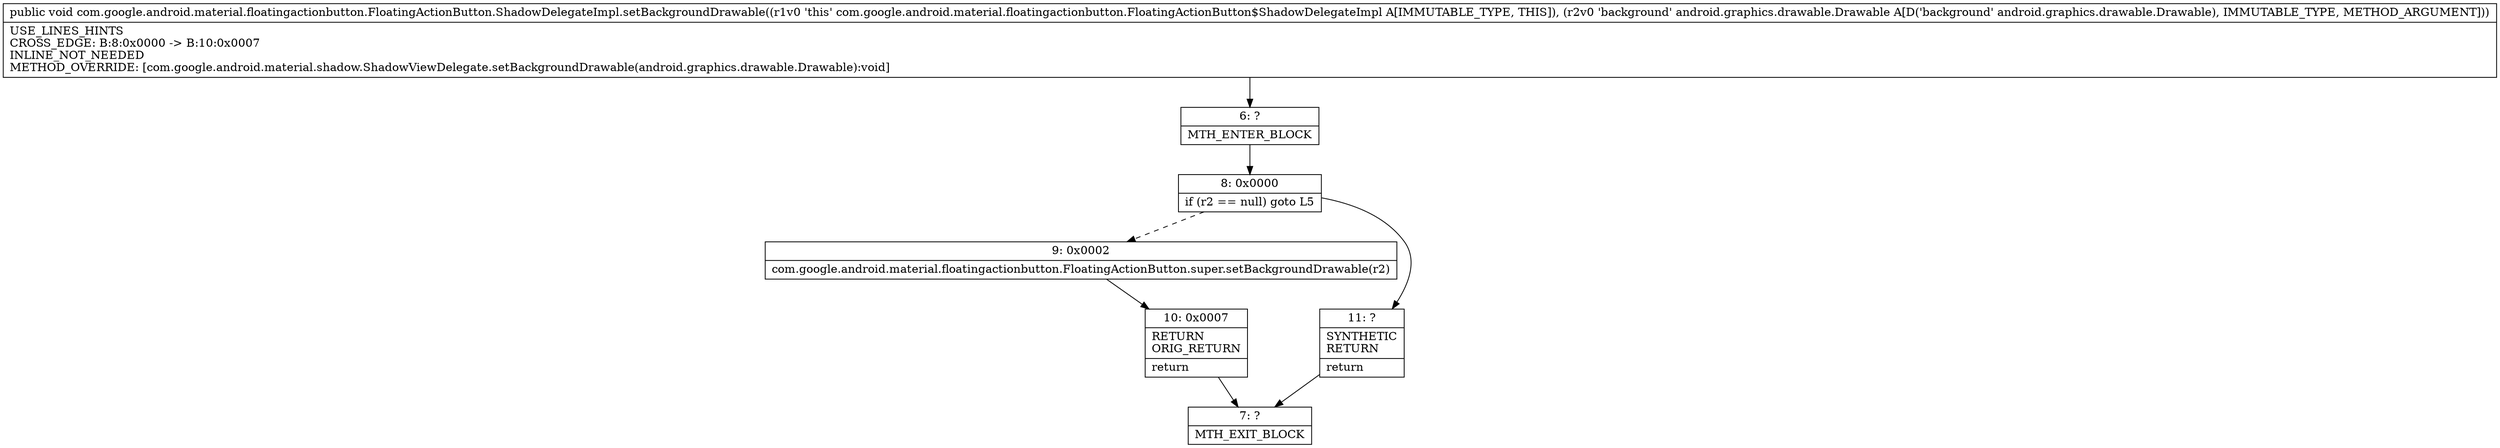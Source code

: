 digraph "CFG forcom.google.android.material.floatingactionbutton.FloatingActionButton.ShadowDelegateImpl.setBackgroundDrawable(Landroid\/graphics\/drawable\/Drawable;)V" {
Node_6 [shape=record,label="{6\:\ ?|MTH_ENTER_BLOCK\l}"];
Node_8 [shape=record,label="{8\:\ 0x0000|if (r2 == null) goto L5\l}"];
Node_9 [shape=record,label="{9\:\ 0x0002|com.google.android.material.floatingactionbutton.FloatingActionButton.super.setBackgroundDrawable(r2)\l}"];
Node_10 [shape=record,label="{10\:\ 0x0007|RETURN\lORIG_RETURN\l|return\l}"];
Node_7 [shape=record,label="{7\:\ ?|MTH_EXIT_BLOCK\l}"];
Node_11 [shape=record,label="{11\:\ ?|SYNTHETIC\lRETURN\l|return\l}"];
MethodNode[shape=record,label="{public void com.google.android.material.floatingactionbutton.FloatingActionButton.ShadowDelegateImpl.setBackgroundDrawable((r1v0 'this' com.google.android.material.floatingactionbutton.FloatingActionButton$ShadowDelegateImpl A[IMMUTABLE_TYPE, THIS]), (r2v0 'background' android.graphics.drawable.Drawable A[D('background' android.graphics.drawable.Drawable), IMMUTABLE_TYPE, METHOD_ARGUMENT]))  | USE_LINES_HINTS\lCROSS_EDGE: B:8:0x0000 \-\> B:10:0x0007\lINLINE_NOT_NEEDED\lMETHOD_OVERRIDE: [com.google.android.material.shadow.ShadowViewDelegate.setBackgroundDrawable(android.graphics.drawable.Drawable):void]\l}"];
MethodNode -> Node_6;Node_6 -> Node_8;
Node_8 -> Node_9[style=dashed];
Node_8 -> Node_11;
Node_9 -> Node_10;
Node_10 -> Node_7;
Node_11 -> Node_7;
}

